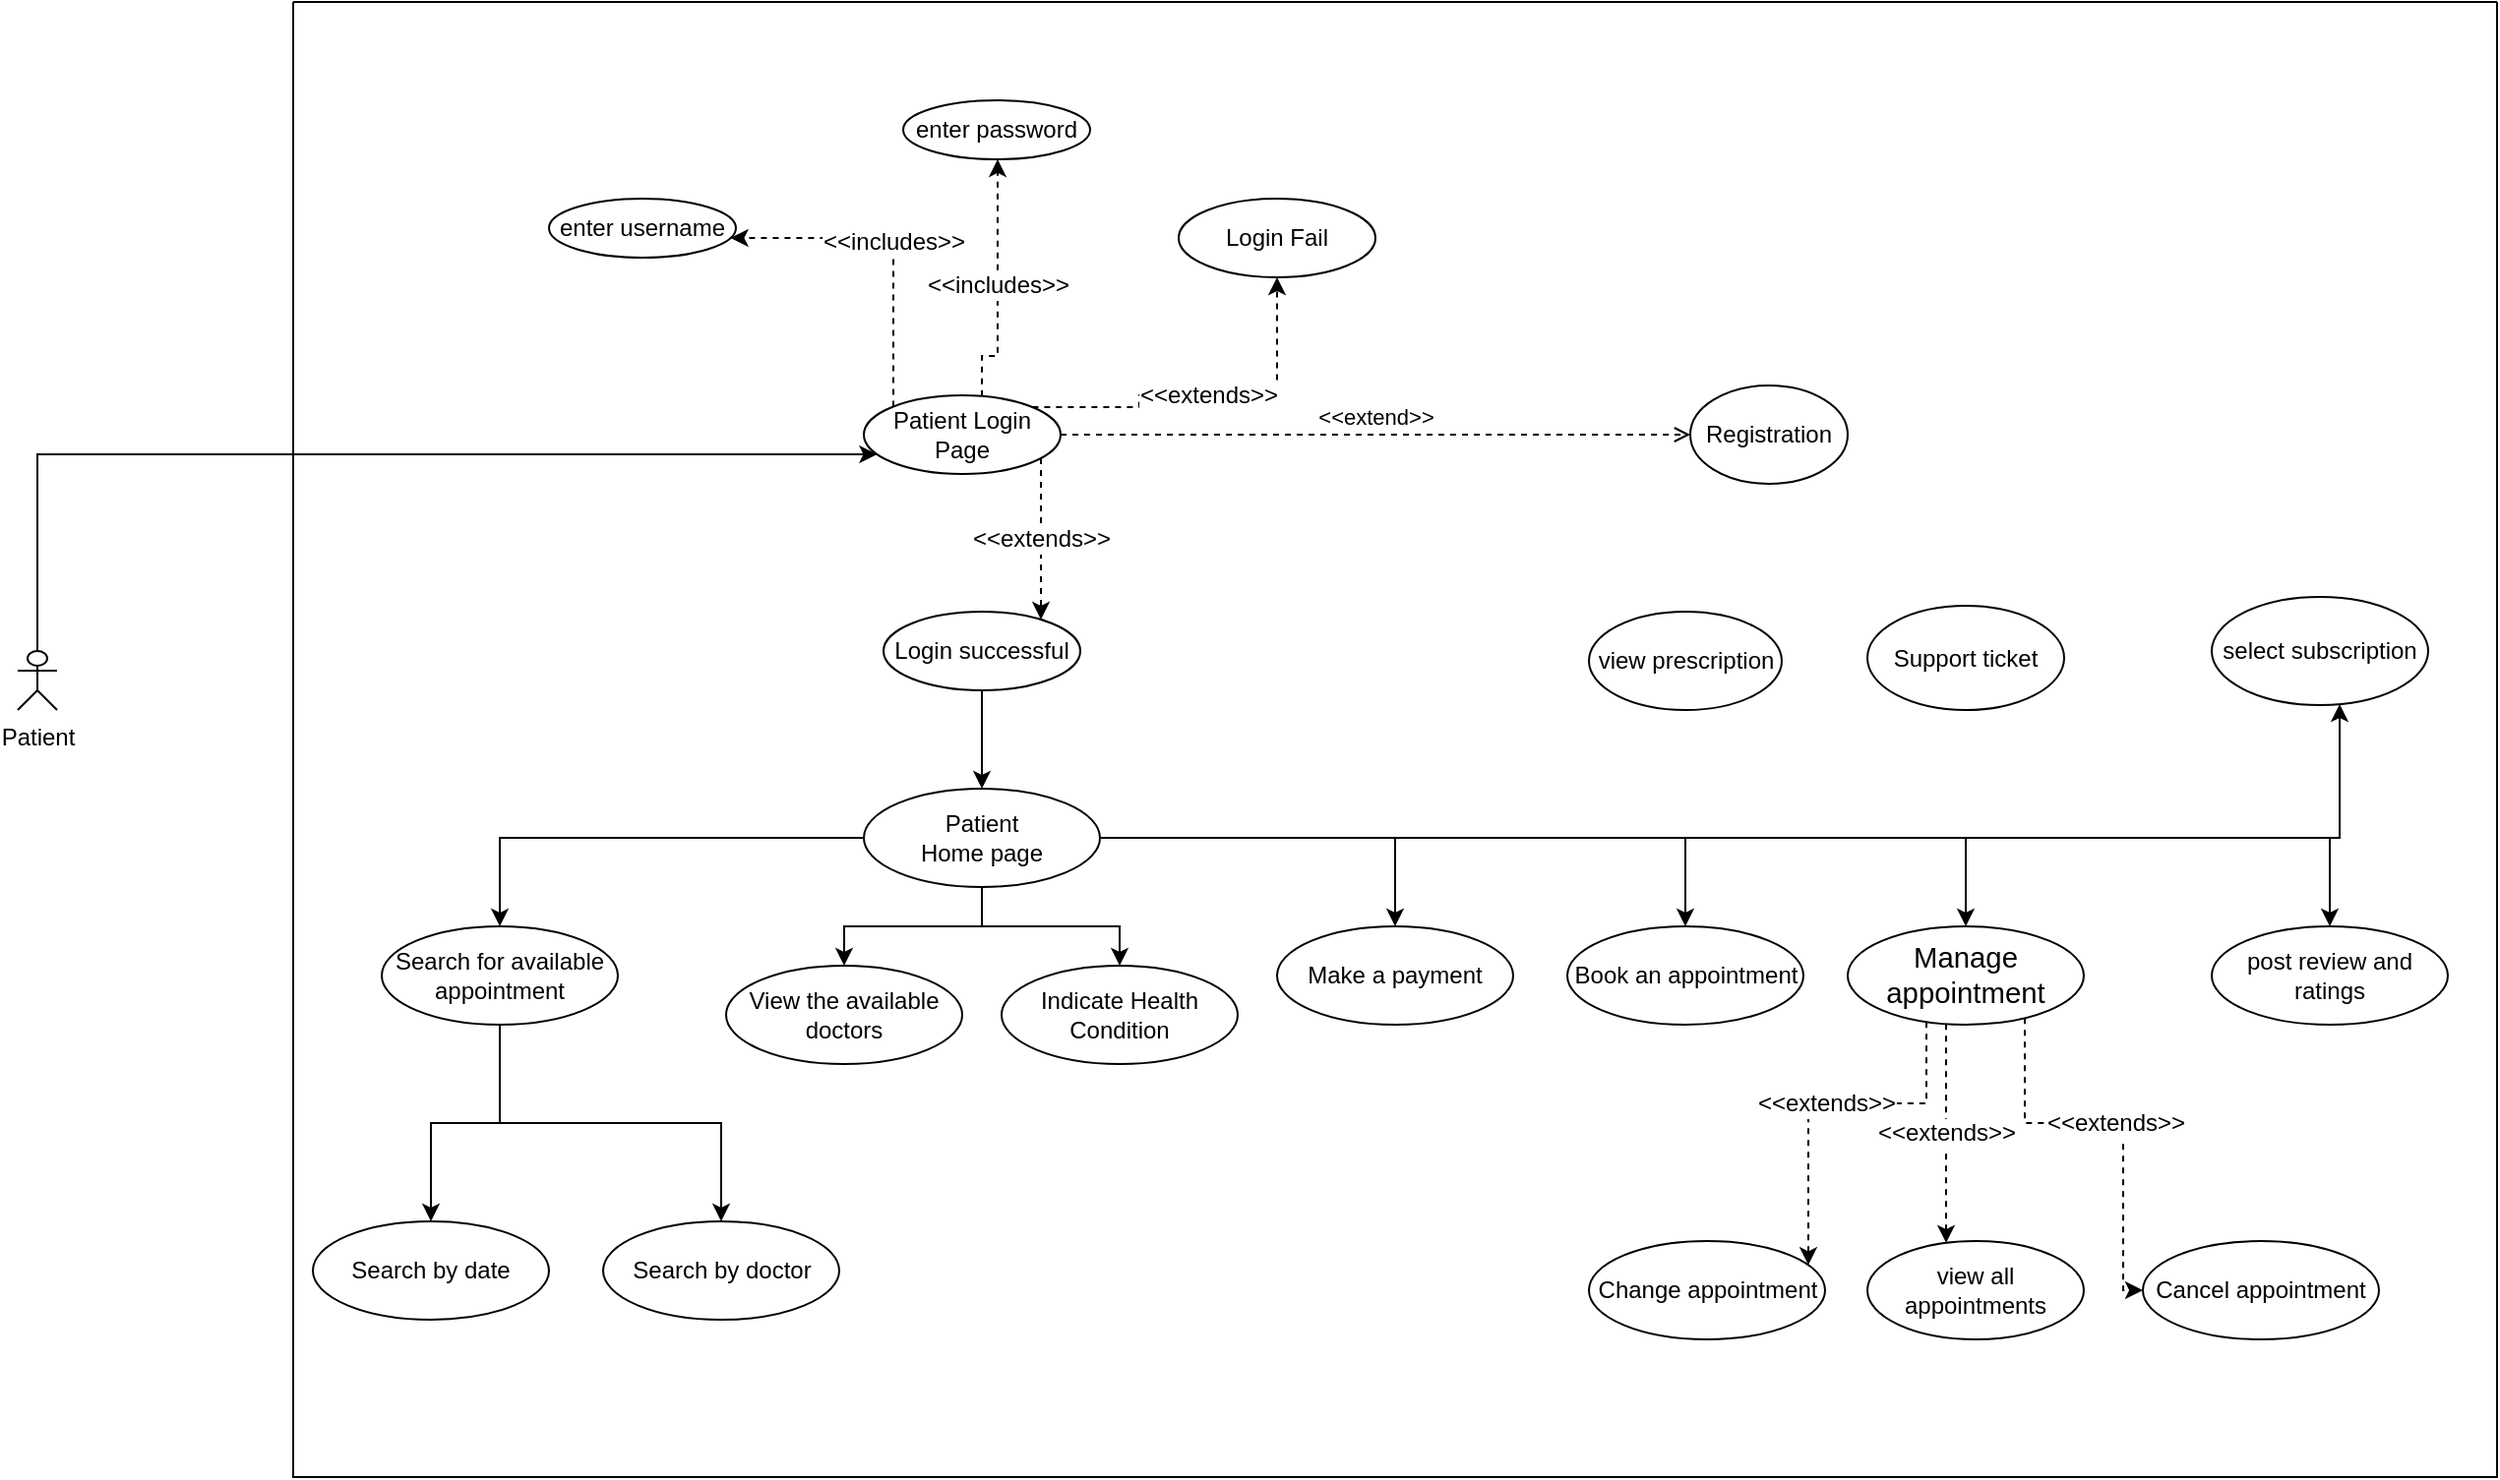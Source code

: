 <mxfile version="20.6.2" type="device"><diagram id="ecNSCPzY0UJd15nmBplJ" name="Page-1"><mxGraphModel dx="1078" dy="1744" grid="1" gridSize="10" guides="1" tooltips="1" connect="1" arrows="1" fold="1" page="1" pageScale="1" pageWidth="850" pageHeight="1100" math="0" shadow="0"><root><mxCell id="0"/><mxCell id="1" parent="0"/><mxCell id="8fEVvmDROvwn82qn4TLh-166" style="edgeStyle=orthogonalEdgeStyle;rounded=0;orthogonalLoop=1;jettySize=auto;html=1;fontSize=12;endArrow=classic;endFill=1;" edge="1" parent="1" source="8fEVvmDROvwn82qn4TLh-167" target="8fEVvmDROvwn82qn4TLh-179"><mxGeometry relative="1" as="geometry"><Array as="points"><mxPoint x="110" y="-860"/></Array><mxPoint x="70" y="5" as="sourcePoint"/></mxGeometry></mxCell><mxCell id="8fEVvmDROvwn82qn4TLh-167" value="Patient" style="shape=umlActor;verticalLabelPosition=bottom;verticalAlign=top;html=1;outlineConnect=0;" vertex="1" parent="1"><mxGeometry x="100" y="-760" width="20" height="30" as="geometry"/></mxCell><mxCell id="8fEVvmDROvwn82qn4TLh-168" value="" style="swimlane;startSize=0;fontSize=12;" vertex="1" parent="1"><mxGeometry x="240" y="-1090" width="1120" height="750" as="geometry"/></mxCell><mxCell id="8fEVvmDROvwn82qn4TLh-179" value="Patient Login Page" style="ellipse;whiteSpace=wrap;html=1;fontSize=12;" vertex="1" parent="8fEVvmDROvwn82qn4TLh-168"><mxGeometry x="290" y="200" width="100" height="40" as="geometry"/></mxCell><mxCell id="8fEVvmDROvwn82qn4TLh-180" style="edgeStyle=orthogonalEdgeStyle;rounded=0;orthogonalLoop=1;jettySize=auto;html=1;exitX=0.5;exitY=1;exitDx=0;exitDy=0;entryX=0.5;entryY=0;entryDx=0;entryDy=0;fontSize=12;endArrow=classic;endFill=1;" edge="1" parent="8fEVvmDROvwn82qn4TLh-168" source="8fEVvmDROvwn82qn4TLh-181" target="8fEVvmDROvwn82qn4TLh-196"><mxGeometry relative="1" as="geometry"/></mxCell><mxCell id="8fEVvmDROvwn82qn4TLh-181" value="Login successful" style="ellipse;whiteSpace=wrap;html=1;fontSize=12;" vertex="1" parent="8fEVvmDROvwn82qn4TLh-168"><mxGeometry x="300" y="310" width="100" height="40" as="geometry"/></mxCell><mxCell id="8fEVvmDROvwn82qn4TLh-182" value="&amp;lt;&amp;lt;extends&amp;gt;&amp;gt;" style="edgeStyle=orthogonalEdgeStyle;rounded=0;orthogonalLoop=1;jettySize=auto;html=1;fontSize=12;endArrow=classic;endFill=1;dashed=1;" edge="1" parent="8fEVvmDROvwn82qn4TLh-168" source="8fEVvmDROvwn82qn4TLh-179" target="8fEVvmDROvwn82qn4TLh-181"><mxGeometry relative="1" as="geometry"><Array as="points"><mxPoint x="380" y="270"/><mxPoint x="380" y="270"/></Array></mxGeometry></mxCell><mxCell id="8fEVvmDROvwn82qn4TLh-183" value="Login Fail" style="ellipse;whiteSpace=wrap;html=1;fontSize=12;" vertex="1" parent="8fEVvmDROvwn82qn4TLh-168"><mxGeometry x="450" y="100" width="100" height="40" as="geometry"/></mxCell><mxCell id="8fEVvmDROvwn82qn4TLh-184" value="&amp;lt;&amp;lt;extends&amp;gt;&amp;gt;" style="edgeStyle=orthogonalEdgeStyle;rounded=0;orthogonalLoop=1;jettySize=auto;html=1;dashed=1;fontSize=12;endArrow=classic;endFill=1;" edge="1" parent="8fEVvmDROvwn82qn4TLh-168" source="8fEVvmDROvwn82qn4TLh-179" target="8fEVvmDROvwn82qn4TLh-183"><mxGeometry relative="1" as="geometry"><mxPoint x="190" y="-120" as="targetPoint"/><Array as="points"><mxPoint x="430" y="206"/><mxPoint x="430" y="200"/><mxPoint x="500" y="200"/></Array></mxGeometry></mxCell><mxCell id="8fEVvmDROvwn82qn4TLh-185" value="enter username" style="ellipse;whiteSpace=wrap;html=1;fontSize=12;" vertex="1" parent="8fEVvmDROvwn82qn4TLh-168"><mxGeometry x="130" y="100" width="95" height="30" as="geometry"/></mxCell><mxCell id="8fEVvmDROvwn82qn4TLh-186" value="&amp;lt;&amp;lt;includes&amp;gt;&amp;gt;" style="edgeStyle=orthogonalEdgeStyle;rounded=0;orthogonalLoop=1;jettySize=auto;html=1;dashed=1;fontSize=12;endArrow=classic;endFill=1;" edge="1" parent="8fEVvmDROvwn82qn4TLh-168" source="8fEVvmDROvwn82qn4TLh-179" target="8fEVvmDROvwn82qn4TLh-185"><mxGeometry relative="1" as="geometry"><Array as="points"><mxPoint x="305" y="120"/></Array></mxGeometry></mxCell><mxCell id="8fEVvmDROvwn82qn4TLh-187" value="enter password" style="ellipse;whiteSpace=wrap;html=1;fontSize=12;" vertex="1" parent="8fEVvmDROvwn82qn4TLh-168"><mxGeometry x="310" y="50" width="95" height="30" as="geometry"/></mxCell><mxCell id="8fEVvmDROvwn82qn4TLh-188" value="&amp;lt;&amp;lt;includes&amp;gt;&amp;gt;" style="edgeStyle=orthogonalEdgeStyle;rounded=0;orthogonalLoop=1;jettySize=auto;html=1;dashed=1;fontSize=12;endArrow=classic;endFill=1;" edge="1" parent="8fEVvmDROvwn82qn4TLh-168" source="8fEVvmDROvwn82qn4TLh-179" target="8fEVvmDROvwn82qn4TLh-187"><mxGeometry relative="1" as="geometry"><Array as="points"><mxPoint x="350" y="180"/><mxPoint x="358" y="180"/></Array></mxGeometry></mxCell><mxCell id="8fEVvmDROvwn82qn4TLh-189" style="edgeStyle=orthogonalEdgeStyle;rounded=0;orthogonalLoop=1;jettySize=auto;html=1;exitX=0;exitY=0.5;exitDx=0;exitDy=0;entryX=0.5;entryY=0;entryDx=0;entryDy=0;" edge="1" parent="8fEVvmDROvwn82qn4TLh-168" source="8fEVvmDROvwn82qn4TLh-196" target="8fEVvmDROvwn82qn4TLh-218"><mxGeometry relative="1" as="geometry"/></mxCell><mxCell id="8fEVvmDROvwn82qn4TLh-190" style="edgeStyle=orthogonalEdgeStyle;rounded=0;orthogonalLoop=1;jettySize=auto;html=1;" edge="1" parent="8fEVvmDROvwn82qn4TLh-168" source="8fEVvmDROvwn82qn4TLh-196" target="8fEVvmDROvwn82qn4TLh-219"><mxGeometry relative="1" as="geometry"/></mxCell><mxCell id="8fEVvmDROvwn82qn4TLh-191" style="edgeStyle=orthogonalEdgeStyle;rounded=0;orthogonalLoop=1;jettySize=auto;html=1;" edge="1" parent="8fEVvmDROvwn82qn4TLh-168" source="8fEVvmDROvwn82qn4TLh-196" target="8fEVvmDROvwn82qn4TLh-220"><mxGeometry relative="1" as="geometry"/></mxCell><mxCell id="8fEVvmDROvwn82qn4TLh-192" style="edgeStyle=orthogonalEdgeStyle;rounded=0;orthogonalLoop=1;jettySize=auto;html=1;" edge="1" parent="8fEVvmDROvwn82qn4TLh-168" source="8fEVvmDROvwn82qn4TLh-196" target="8fEVvmDROvwn82qn4TLh-221"><mxGeometry relative="1" as="geometry"/></mxCell><mxCell id="8fEVvmDROvwn82qn4TLh-193" style="edgeStyle=orthogonalEdgeStyle;rounded=0;orthogonalLoop=1;jettySize=auto;html=1;" edge="1" parent="8fEVvmDROvwn82qn4TLh-168" source="8fEVvmDROvwn82qn4TLh-196" target="8fEVvmDROvwn82qn4TLh-224"><mxGeometry relative="1" as="geometry"/></mxCell><mxCell id="8fEVvmDROvwn82qn4TLh-194" style="edgeStyle=orthogonalEdgeStyle;rounded=0;orthogonalLoop=1;jettySize=auto;html=1;" edge="1" parent="8fEVvmDROvwn82qn4TLh-168" source="8fEVvmDROvwn82qn4TLh-196" target="8fEVvmDROvwn82qn4TLh-225"><mxGeometry relative="1" as="geometry"/></mxCell><mxCell id="8fEVvmDROvwn82qn4TLh-195" style="edgeStyle=orthogonalEdgeStyle;rounded=0;orthogonalLoop=1;jettySize=auto;html=1;" edge="1" parent="8fEVvmDROvwn82qn4TLh-168" source="8fEVvmDROvwn82qn4TLh-196" target="8fEVvmDROvwn82qn4TLh-230"><mxGeometry relative="1" as="geometry"/></mxCell><mxCell id="8fEVvmDROvwn82qn4TLh-289" style="edgeStyle=orthogonalEdgeStyle;rounded=0;orthogonalLoop=1;jettySize=auto;html=1;" edge="1" parent="8fEVvmDROvwn82qn4TLh-168" source="8fEVvmDROvwn82qn4TLh-196" target="8fEVvmDROvwn82qn4TLh-288"><mxGeometry relative="1" as="geometry"><Array as="points"><mxPoint x="1040" y="425"/></Array></mxGeometry></mxCell><mxCell id="8fEVvmDROvwn82qn4TLh-196" value="Patient &lt;br&gt;Home page" style="ellipse;whiteSpace=wrap;html=1;fontSize=12;" vertex="1" parent="8fEVvmDROvwn82qn4TLh-168"><mxGeometry x="290" y="400" width="120" height="50" as="geometry"/></mxCell><mxCell id="8fEVvmDROvwn82qn4TLh-216" style="edgeStyle=orthogonalEdgeStyle;rounded=0;orthogonalLoop=1;jettySize=auto;html=1;" edge="1" parent="8fEVvmDROvwn82qn4TLh-168" source="8fEVvmDROvwn82qn4TLh-218" target="8fEVvmDROvwn82qn4TLh-222"><mxGeometry relative="1" as="geometry"/></mxCell><mxCell id="8fEVvmDROvwn82qn4TLh-217" style="edgeStyle=orthogonalEdgeStyle;rounded=0;orthogonalLoop=1;jettySize=auto;html=1;" edge="1" parent="8fEVvmDROvwn82qn4TLh-168" source="8fEVvmDROvwn82qn4TLh-218" target="8fEVvmDROvwn82qn4TLh-223"><mxGeometry relative="1" as="geometry"/></mxCell><mxCell id="8fEVvmDROvwn82qn4TLh-218" value="Search for available appointment" style="ellipse;whiteSpace=wrap;html=1;fontSize=12;" vertex="1" parent="8fEVvmDROvwn82qn4TLh-168"><mxGeometry x="45" y="470" width="120" height="50" as="geometry"/></mxCell><mxCell id="8fEVvmDROvwn82qn4TLh-219" value="&lt;p class=&quot;MsoNormal&quot;&gt;&lt;span lang=&quot;EN-SG&quot;&gt;View the available doctors&lt;/span&gt;&lt;/p&gt;" style="ellipse;whiteSpace=wrap;html=1;fontSize=12;" vertex="1" parent="8fEVvmDROvwn82qn4TLh-168"><mxGeometry x="220" y="490" width="120" height="50" as="geometry"/></mxCell><mxCell id="8fEVvmDROvwn82qn4TLh-220" value="&lt;p class=&quot;MsoNormal&quot;&gt;Indicate Health Condition&lt;/p&gt;" style="ellipse;whiteSpace=wrap;html=1;fontSize=12;" vertex="1" parent="8fEVvmDROvwn82qn4TLh-168"><mxGeometry x="360" y="490" width="120" height="50" as="geometry"/></mxCell><mxCell id="8fEVvmDROvwn82qn4TLh-221" value="&lt;p class=&quot;MsoNormal&quot;&gt;&lt;span lang=&quot;EN-SG&quot;&gt;Make a payment&lt;/span&gt;&lt;/p&gt;" style="ellipse;whiteSpace=wrap;html=1;fontSize=12;" vertex="1" parent="8fEVvmDROvwn82qn4TLh-168"><mxGeometry x="500" y="470" width="120" height="50" as="geometry"/></mxCell><mxCell id="8fEVvmDROvwn82qn4TLh-222" value="Search by date" style="ellipse;whiteSpace=wrap;html=1;fontSize=12;" vertex="1" parent="8fEVvmDROvwn82qn4TLh-168"><mxGeometry x="10" y="620" width="120" height="50" as="geometry"/></mxCell><mxCell id="8fEVvmDROvwn82qn4TLh-223" value="Search by doctor" style="ellipse;whiteSpace=wrap;html=1;fontSize=12;" vertex="1" parent="8fEVvmDROvwn82qn4TLh-168"><mxGeometry x="157.5" y="620" width="120" height="50" as="geometry"/></mxCell><mxCell id="8fEVvmDROvwn82qn4TLh-224" value="&lt;p class=&quot;MsoNormal&quot;&gt;&lt;span lang=&quot;EN-SG&quot;&gt;Book an appointment&lt;/span&gt;&lt;/p&gt;" style="ellipse;whiteSpace=wrap;html=1;fontSize=12;" vertex="1" parent="8fEVvmDROvwn82qn4TLh-168"><mxGeometry x="647.5" y="470" width="120" height="50" as="geometry"/></mxCell><mxCell id="8fEVvmDROvwn82qn4TLh-225" value="&lt;p class=&quot;MsoNormal&quot;&gt;&lt;span style=&quot;font-size:11.0pt;line-height:&lt;br/&gt;107%;font-family:&amp;quot;Calibri&amp;quot;,sans-serif;mso-ascii-theme-font:minor-latin;&lt;br/&gt;mso-fareast-font-family:Calibri;mso-fareast-theme-font:minor-latin;mso-hansi-theme-font:&lt;br/&gt;minor-latin;mso-bidi-font-family:&amp;quot;Times New Roman&amp;quot;;mso-bidi-theme-font:minor-bidi;&lt;br/&gt;mso-ansi-language:EN-SG;mso-fareast-language:EN-US;mso-bidi-language:AR-SA&quot; lang=&quot;EN-SG&quot;&gt;Manage&lt;br/&gt;appointment&lt;/span&gt;&lt;br&gt;&lt;/p&gt;" style="ellipse;whiteSpace=wrap;html=1;fontSize=12;" vertex="1" parent="8fEVvmDROvwn82qn4TLh-168"><mxGeometry x="790" y="470" width="120" height="50" as="geometry"/></mxCell><mxCell id="8fEVvmDROvwn82qn4TLh-226" value="&amp;lt;&amp;lt;extends&amp;gt;&amp;gt;" style="edgeStyle=orthogonalEdgeStyle;rounded=0;orthogonalLoop=1;jettySize=auto;html=1;fontSize=12;endArrow=classic;endFill=1;dashed=1;" edge="1" parent="8fEVvmDROvwn82qn4TLh-168" source="8fEVvmDROvwn82qn4TLh-225" target="8fEVvmDROvwn82qn4TLh-227"><mxGeometry relative="1" as="geometry"><Array as="points"><mxPoint x="830" y="560"/><mxPoint x="770" y="560"/></Array><mxPoint x="810" y="550" as="sourcePoint"/><mxPoint x="829.955" y="631.758" as="targetPoint"/></mxGeometry></mxCell><mxCell id="8fEVvmDROvwn82qn4TLh-227" value="&lt;p class=&quot;MsoNormal&quot;&gt;&lt;span lang=&quot;EN-SG&quot;&gt;Change appointment&lt;/span&gt;&lt;/p&gt;" style="ellipse;whiteSpace=wrap;html=1;fontSize=12;" vertex="1" parent="8fEVvmDROvwn82qn4TLh-168"><mxGeometry x="658.5" y="630" width="120" height="50" as="geometry"/></mxCell><mxCell id="8fEVvmDROvwn82qn4TLh-228" value="&lt;p class=&quot;MsoNormal&quot;&gt;&lt;span lang=&quot;EN-SG&quot;&gt;Cancel appointment&lt;/span&gt;&lt;/p&gt;" style="ellipse;whiteSpace=wrap;html=1;fontSize=12;" vertex="1" parent="8fEVvmDROvwn82qn4TLh-168"><mxGeometry x="940" y="630" width="120" height="50" as="geometry"/></mxCell><mxCell id="8fEVvmDROvwn82qn4TLh-229" value="&amp;lt;&amp;lt;extends&amp;gt;&amp;gt;" style="edgeStyle=orthogonalEdgeStyle;rounded=0;orthogonalLoop=1;jettySize=auto;html=1;fontSize=12;endArrow=classic;endFill=1;dashed=1;" edge="1" parent="8fEVvmDROvwn82qn4TLh-168" source="8fEVvmDROvwn82qn4TLh-225" target="8fEVvmDROvwn82qn4TLh-228"><mxGeometry relative="1" as="geometry"><Array as="points"><mxPoint x="880" y="570"/><mxPoint x="930" y="570"/></Array><mxPoint x="860" y="530" as="sourcePoint"/><mxPoint x="820" y="650" as="targetPoint"/></mxGeometry></mxCell><mxCell id="8fEVvmDROvwn82qn4TLh-230" value="&lt;p class=&quot;MsoNormal&quot;&gt;post review and ratings&lt;/p&gt;" style="ellipse;whiteSpace=wrap;html=1;fontSize=12;" vertex="1" parent="8fEVvmDROvwn82qn4TLh-168"><mxGeometry x="975" y="470" width="120" height="50" as="geometry"/></mxCell><mxCell id="8fEVvmDROvwn82qn4TLh-288" value="select subscription" style="ellipse;whiteSpace=wrap;html=1;" vertex="1" parent="8fEVvmDROvwn82qn4TLh-168"><mxGeometry x="975" y="302.5" width="110" height="55" as="geometry"/></mxCell><mxCell id="8fEVvmDROvwn82qn4TLh-290" value="Support ticket" style="ellipse;whiteSpace=wrap;html=1;" vertex="1" parent="8fEVvmDROvwn82qn4TLh-168"><mxGeometry x="800" y="307" width="100" height="53" as="geometry"/></mxCell><mxCell id="8fEVvmDROvwn82qn4TLh-291" value="view prescription" style="ellipse;whiteSpace=wrap;html=1;" vertex="1" parent="8fEVvmDROvwn82qn4TLh-168"><mxGeometry x="658.5" y="310" width="98" height="50" as="geometry"/></mxCell><mxCell id="8fEVvmDROvwn82qn4TLh-292" value="view all appointments" style="ellipse;whiteSpace=wrap;html=1;" vertex="1" parent="8fEVvmDROvwn82qn4TLh-168"><mxGeometry x="800" y="630" width="110" height="50" as="geometry"/></mxCell><mxCell id="8fEVvmDROvwn82qn4TLh-293" value="Registration" style="ellipse;whiteSpace=wrap;html=1;" vertex="1" parent="8fEVvmDROvwn82qn4TLh-168"><mxGeometry x="710" y="195" width="80" height="50" as="geometry"/></mxCell><mxCell id="8fEVvmDROvwn82qn4TLh-294" value="&amp;lt;&amp;lt;extend&amp;gt;&amp;gt;" style="html=1;verticalAlign=bottom;labelBackgroundColor=none;endArrow=open;endFill=0;dashed=1;rounded=0;" edge="1" parent="8fEVvmDROvwn82qn4TLh-168" source="8fEVvmDROvwn82qn4TLh-179" target="8fEVvmDROvwn82qn4TLh-293"><mxGeometry width="160" relative="1" as="geometry"><mxPoint x="400" y="230" as="sourcePoint"/><mxPoint x="560" y="230" as="targetPoint"/></mxGeometry></mxCell><mxCell id="8fEVvmDROvwn82qn4TLh-296" value="&amp;lt;&amp;lt;extends&amp;gt;&amp;gt;" style="edgeStyle=orthogonalEdgeStyle;rounded=0;orthogonalLoop=1;jettySize=auto;html=1;fontSize=12;endArrow=classic;endFill=1;dashed=1;" edge="1" parent="8fEVvmDROvwn82qn4TLh-168" source="8fEVvmDROvwn82qn4TLh-225" target="8fEVvmDROvwn82qn4TLh-292"><mxGeometry relative="1" as="geometry"><Array as="points"><mxPoint x="840" y="610"/><mxPoint x="840" y="610"/></Array><mxPoint x="840" y="528.57" as="sourcePoint"/><mxPoint x="780" y="652.173" as="targetPoint"/></mxGeometry></mxCell></root></mxGraphModel></diagram></mxfile>